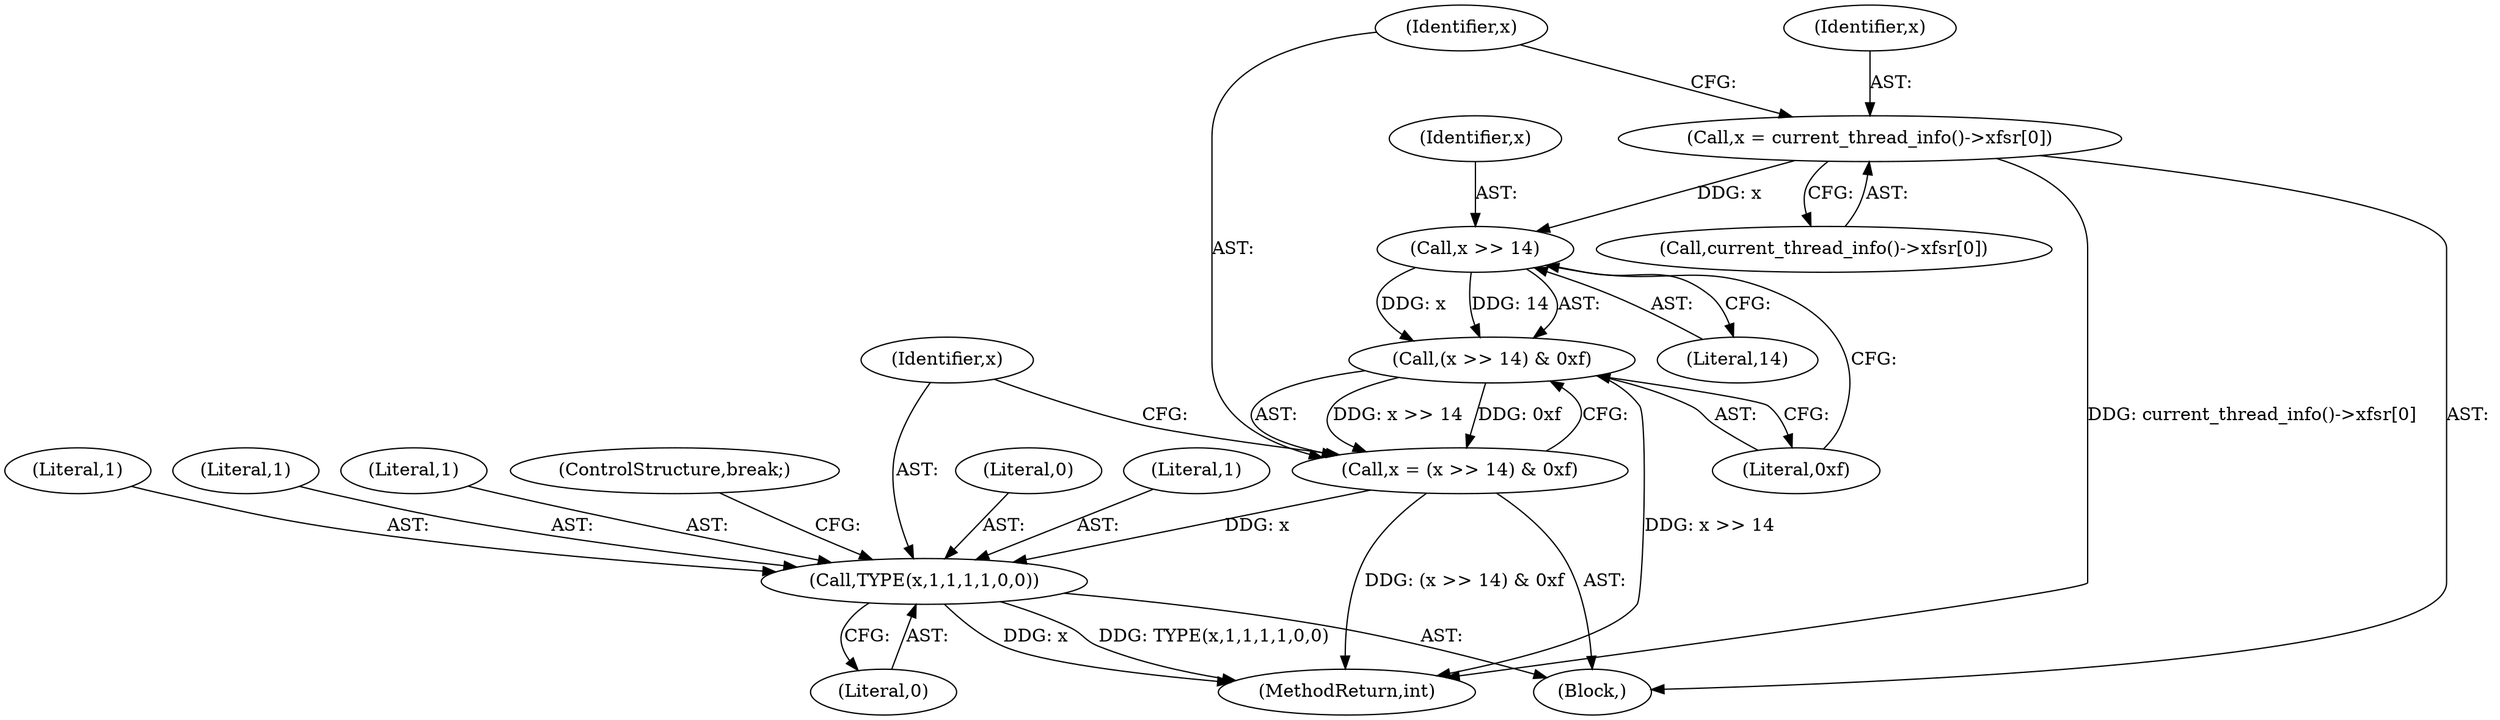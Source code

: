 digraph "0_linux_a8b0ca17b80e92faab46ee7179ba9e99ccb61233_42@API" {
"1000372" [label="(Call,x = current_thread_info()->xfsr[0])"];
"1000382" [label="(Call,x >> 14)"];
"1000381" [label="(Call,(x >> 14) & 0xf)"];
"1000379" [label="(Call,x = (x >> 14) & 0xf)"];
"1000386" [label="(Call,TYPE(x,1,1,1,1,0,0))"];
"1000394" [label="(ControlStructure,break;)"];
"1000392" [label="(Literal,0)"];
"1000382" [label="(Call,x >> 14)"];
"1001894" [label="(MethodReturn,int)"];
"1000387" [label="(Identifier,x)"];
"1000384" [label="(Literal,14)"];
"1000373" [label="(Identifier,x)"];
"1000388" [label="(Literal,1)"];
"1000372" [label="(Call,x = current_thread_info()->xfsr[0])"];
"1000381" [label="(Call,(x >> 14) & 0xf)"];
"1000379" [label="(Call,x = (x >> 14) & 0xf)"];
"1000370" [label="(Block,)"];
"1000383" [label="(Identifier,x)"];
"1000386" [label="(Call,TYPE(x,1,1,1,1,0,0))"];
"1000380" [label="(Identifier,x)"];
"1000390" [label="(Literal,1)"];
"1000393" [label="(Literal,0)"];
"1000385" [label="(Literal,0xf)"];
"1000389" [label="(Literal,1)"];
"1000391" [label="(Literal,1)"];
"1000374" [label="(Call,current_thread_info()->xfsr[0])"];
"1000372" -> "1000370"  [label="AST: "];
"1000372" -> "1000374"  [label="CFG: "];
"1000373" -> "1000372"  [label="AST: "];
"1000374" -> "1000372"  [label="AST: "];
"1000380" -> "1000372"  [label="CFG: "];
"1000372" -> "1001894"  [label="DDG: current_thread_info()->xfsr[0]"];
"1000372" -> "1000382"  [label="DDG: x"];
"1000382" -> "1000381"  [label="AST: "];
"1000382" -> "1000384"  [label="CFG: "];
"1000383" -> "1000382"  [label="AST: "];
"1000384" -> "1000382"  [label="AST: "];
"1000385" -> "1000382"  [label="CFG: "];
"1000382" -> "1000381"  [label="DDG: x"];
"1000382" -> "1000381"  [label="DDG: 14"];
"1000381" -> "1000379"  [label="AST: "];
"1000381" -> "1000385"  [label="CFG: "];
"1000385" -> "1000381"  [label="AST: "];
"1000379" -> "1000381"  [label="CFG: "];
"1000381" -> "1001894"  [label="DDG: x >> 14"];
"1000381" -> "1000379"  [label="DDG: x >> 14"];
"1000381" -> "1000379"  [label="DDG: 0xf"];
"1000379" -> "1000370"  [label="AST: "];
"1000380" -> "1000379"  [label="AST: "];
"1000387" -> "1000379"  [label="CFG: "];
"1000379" -> "1001894"  [label="DDG: (x >> 14) & 0xf"];
"1000379" -> "1000386"  [label="DDG: x"];
"1000386" -> "1000370"  [label="AST: "];
"1000386" -> "1000393"  [label="CFG: "];
"1000387" -> "1000386"  [label="AST: "];
"1000388" -> "1000386"  [label="AST: "];
"1000389" -> "1000386"  [label="AST: "];
"1000390" -> "1000386"  [label="AST: "];
"1000391" -> "1000386"  [label="AST: "];
"1000392" -> "1000386"  [label="AST: "];
"1000393" -> "1000386"  [label="AST: "];
"1000394" -> "1000386"  [label="CFG: "];
"1000386" -> "1001894"  [label="DDG: x"];
"1000386" -> "1001894"  [label="DDG: TYPE(x,1,1,1,1,0,0)"];
}
